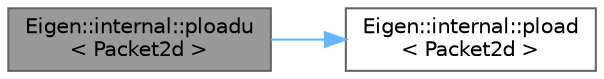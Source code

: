 digraph "Eigen::internal::ploadu&lt; Packet2d &gt;"
{
 // LATEX_PDF_SIZE
  bgcolor="transparent";
  edge [fontname=Helvetica,fontsize=10,labelfontname=Helvetica,labelfontsize=10];
  node [fontname=Helvetica,fontsize=10,shape=box,height=0.2,width=0.4];
  rankdir="LR";
  Node1 [id="Node000001",label="Eigen::internal::ploadu\l\< Packet2d \>",height=0.2,width=0.4,color="gray40", fillcolor="grey60", style="filled", fontcolor="black",tooltip=" "];
  Node1 -> Node2 [id="edge2_Node000001_Node000002",color="steelblue1",style="solid",tooltip=" "];
  Node2 [id="Node000002",label="Eigen::internal::pload\l\< Packet2d \>",height=0.2,width=0.4,color="grey40", fillcolor="white", style="filled",URL="$namespace_eigen_1_1internal.html#a7b7d0a2fe1cb5ad90c8a7c8b61c5671a",tooltip=" "];
}
